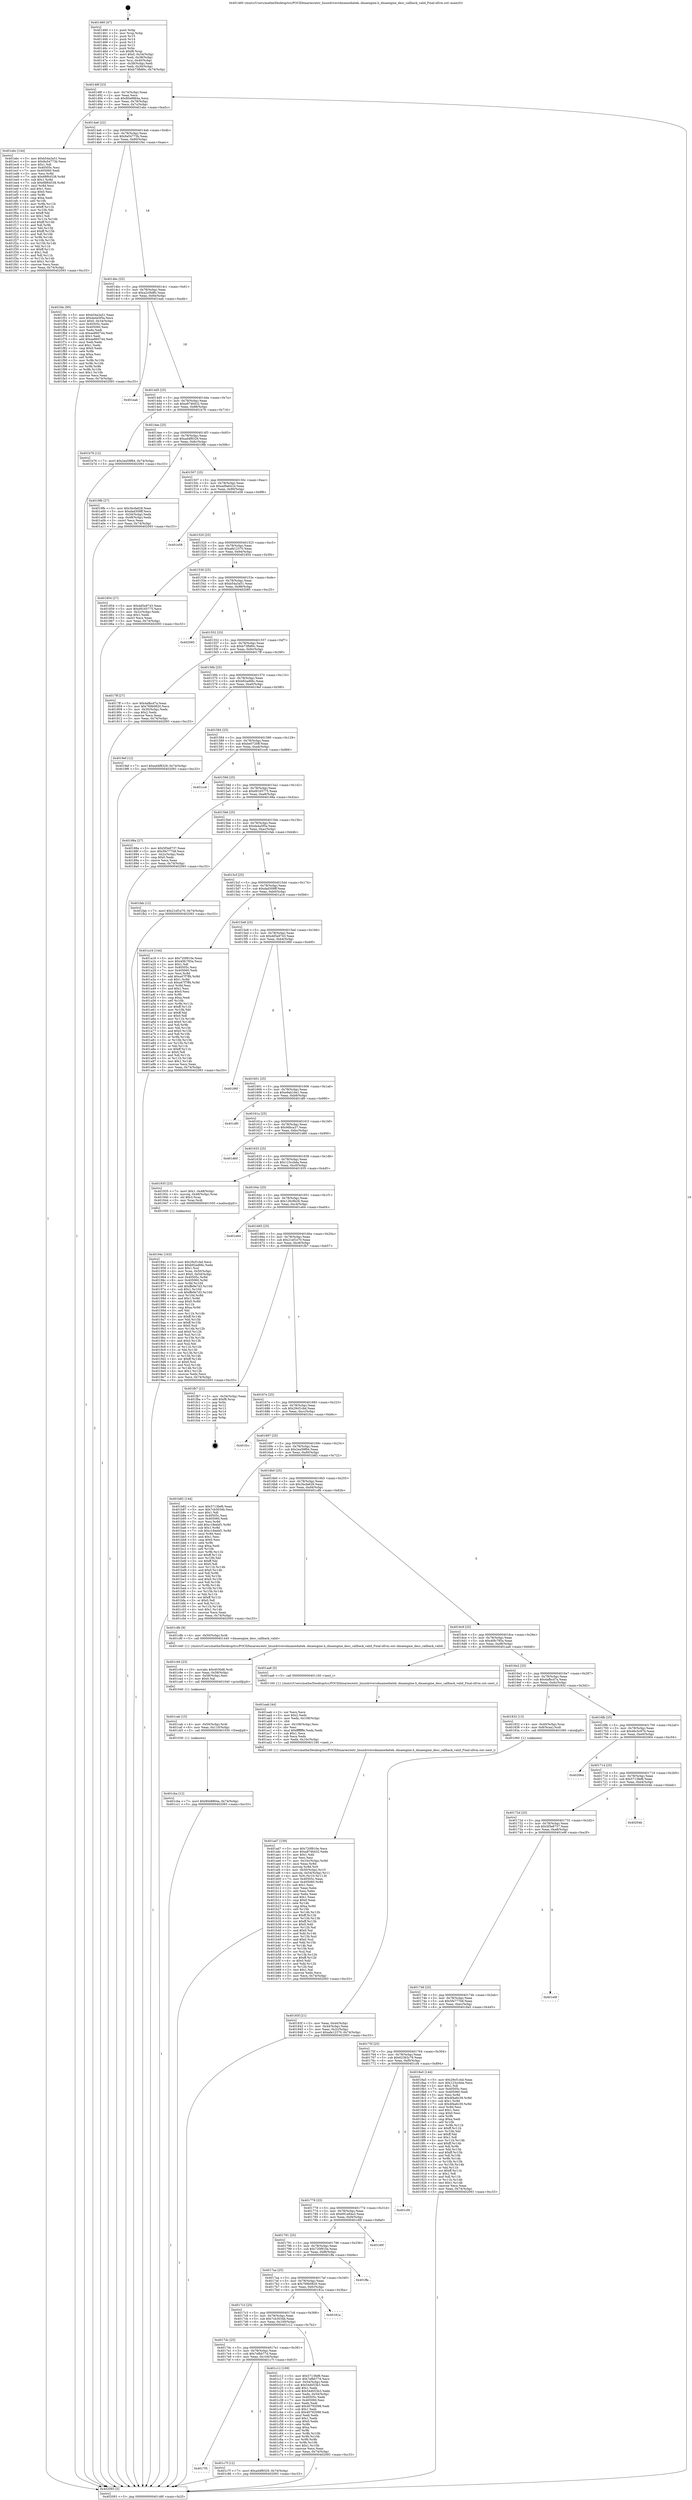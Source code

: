 digraph "0x401460" {
  label = "0x401460 (/mnt/c/Users/mathe/Desktop/tcc/POCII/binaries/extr_linuxdriversdmamediatek..dmaengine.h_dmaengine_desc_callback_valid_Final-ollvm.out::main(0))"
  labelloc = "t"
  node[shape=record]

  Entry [label="",width=0.3,height=0.3,shape=circle,fillcolor=black,style=filled]
  "0x40148f" [label="{
     0x40148f [23]\l
     | [instrs]\l
     &nbsp;&nbsp;0x40148f \<+3\>: mov -0x74(%rbp),%eax\l
     &nbsp;&nbsp;0x401492 \<+2\>: mov %eax,%ecx\l
     &nbsp;&nbsp;0x401494 \<+6\>: sub $0x80e8864a,%ecx\l
     &nbsp;&nbsp;0x40149a \<+3\>: mov %eax,-0x78(%rbp)\l
     &nbsp;&nbsp;0x40149d \<+3\>: mov %ecx,-0x7c(%rbp)\l
     &nbsp;&nbsp;0x4014a0 \<+6\>: je 0000000000401ebc \<main+0xa5c\>\l
  }"]
  "0x401ebc" [label="{
     0x401ebc [144]\l
     | [instrs]\l
     &nbsp;&nbsp;0x401ebc \<+5\>: mov $0xb54a3a51,%eax\l
     &nbsp;&nbsp;0x401ec1 \<+5\>: mov $0x9a54773b,%ecx\l
     &nbsp;&nbsp;0x401ec6 \<+2\>: mov $0x1,%dl\l
     &nbsp;&nbsp;0x401ec8 \<+7\>: mov 0x40505c,%esi\l
     &nbsp;&nbsp;0x401ecf \<+7\>: mov 0x405060,%edi\l
     &nbsp;&nbsp;0x401ed6 \<+3\>: mov %esi,%r8d\l
     &nbsp;&nbsp;0x401ed9 \<+7\>: add $0x68f64538,%r8d\l
     &nbsp;&nbsp;0x401ee0 \<+4\>: sub $0x1,%r8d\l
     &nbsp;&nbsp;0x401ee4 \<+7\>: sub $0x68f64538,%r8d\l
     &nbsp;&nbsp;0x401eeb \<+4\>: imul %r8d,%esi\l
     &nbsp;&nbsp;0x401eef \<+3\>: and $0x1,%esi\l
     &nbsp;&nbsp;0x401ef2 \<+3\>: cmp $0x0,%esi\l
     &nbsp;&nbsp;0x401ef5 \<+4\>: sete %r9b\l
     &nbsp;&nbsp;0x401ef9 \<+3\>: cmp $0xa,%edi\l
     &nbsp;&nbsp;0x401efc \<+4\>: setl %r10b\l
     &nbsp;&nbsp;0x401f00 \<+3\>: mov %r9b,%r11b\l
     &nbsp;&nbsp;0x401f03 \<+4\>: xor $0xff,%r11b\l
     &nbsp;&nbsp;0x401f07 \<+3\>: mov %r10b,%bl\l
     &nbsp;&nbsp;0x401f0a \<+3\>: xor $0xff,%bl\l
     &nbsp;&nbsp;0x401f0d \<+3\>: xor $0x1,%dl\l
     &nbsp;&nbsp;0x401f10 \<+3\>: mov %r11b,%r14b\l
     &nbsp;&nbsp;0x401f13 \<+4\>: and $0xff,%r14b\l
     &nbsp;&nbsp;0x401f17 \<+3\>: and %dl,%r9b\l
     &nbsp;&nbsp;0x401f1a \<+3\>: mov %bl,%r15b\l
     &nbsp;&nbsp;0x401f1d \<+4\>: and $0xff,%r15b\l
     &nbsp;&nbsp;0x401f21 \<+3\>: and %dl,%r10b\l
     &nbsp;&nbsp;0x401f24 \<+3\>: or %r9b,%r14b\l
     &nbsp;&nbsp;0x401f27 \<+3\>: or %r10b,%r15b\l
     &nbsp;&nbsp;0x401f2a \<+3\>: xor %r15b,%r14b\l
     &nbsp;&nbsp;0x401f2d \<+3\>: or %bl,%r11b\l
     &nbsp;&nbsp;0x401f30 \<+4\>: xor $0xff,%r11b\l
     &nbsp;&nbsp;0x401f34 \<+3\>: or $0x1,%dl\l
     &nbsp;&nbsp;0x401f37 \<+3\>: and %dl,%r11b\l
     &nbsp;&nbsp;0x401f3a \<+3\>: or %r11b,%r14b\l
     &nbsp;&nbsp;0x401f3d \<+4\>: test $0x1,%r14b\l
     &nbsp;&nbsp;0x401f41 \<+3\>: cmovne %ecx,%eax\l
     &nbsp;&nbsp;0x401f44 \<+3\>: mov %eax,-0x74(%rbp)\l
     &nbsp;&nbsp;0x401f47 \<+5\>: jmp 0000000000402093 \<main+0xc33\>\l
  }"]
  "0x4014a6" [label="{
     0x4014a6 [22]\l
     | [instrs]\l
     &nbsp;&nbsp;0x4014a6 \<+5\>: jmp 00000000004014ab \<main+0x4b\>\l
     &nbsp;&nbsp;0x4014ab \<+3\>: mov -0x78(%rbp),%eax\l
     &nbsp;&nbsp;0x4014ae \<+5\>: sub $0x9a54773b,%eax\l
     &nbsp;&nbsp;0x4014b3 \<+3\>: mov %eax,-0x80(%rbp)\l
     &nbsp;&nbsp;0x4014b6 \<+6\>: je 0000000000401f4c \<main+0xaec\>\l
  }"]
  Exit [label="",width=0.3,height=0.3,shape=circle,fillcolor=black,style=filled,peripheries=2]
  "0x401f4c" [label="{
     0x401f4c [95]\l
     | [instrs]\l
     &nbsp;&nbsp;0x401f4c \<+5\>: mov $0xb54a3a51,%eax\l
     &nbsp;&nbsp;0x401f51 \<+5\>: mov $0xda4a5f5a,%ecx\l
     &nbsp;&nbsp;0x401f56 \<+7\>: movl $0x0,-0x34(%rbp)\l
     &nbsp;&nbsp;0x401f5d \<+7\>: mov 0x40505c,%edx\l
     &nbsp;&nbsp;0x401f64 \<+7\>: mov 0x405060,%esi\l
     &nbsp;&nbsp;0x401f6b \<+2\>: mov %edx,%edi\l
     &nbsp;&nbsp;0x401f6d \<+6\>: sub $0xae860744,%edi\l
     &nbsp;&nbsp;0x401f73 \<+3\>: sub $0x1,%edi\l
     &nbsp;&nbsp;0x401f76 \<+6\>: add $0xae860744,%edi\l
     &nbsp;&nbsp;0x401f7c \<+3\>: imul %edi,%edx\l
     &nbsp;&nbsp;0x401f7f \<+3\>: and $0x1,%edx\l
     &nbsp;&nbsp;0x401f82 \<+3\>: cmp $0x0,%edx\l
     &nbsp;&nbsp;0x401f85 \<+4\>: sete %r8b\l
     &nbsp;&nbsp;0x401f89 \<+3\>: cmp $0xa,%esi\l
     &nbsp;&nbsp;0x401f8c \<+4\>: setl %r9b\l
     &nbsp;&nbsp;0x401f90 \<+3\>: mov %r8b,%r10b\l
     &nbsp;&nbsp;0x401f93 \<+3\>: and %r9b,%r10b\l
     &nbsp;&nbsp;0x401f96 \<+3\>: xor %r9b,%r8b\l
     &nbsp;&nbsp;0x401f99 \<+3\>: or %r8b,%r10b\l
     &nbsp;&nbsp;0x401f9c \<+4\>: test $0x1,%r10b\l
     &nbsp;&nbsp;0x401fa0 \<+3\>: cmovne %ecx,%eax\l
     &nbsp;&nbsp;0x401fa3 \<+3\>: mov %eax,-0x74(%rbp)\l
     &nbsp;&nbsp;0x401fa6 \<+5\>: jmp 0000000000402093 \<main+0xc33\>\l
  }"]
  "0x4014bc" [label="{
     0x4014bc [25]\l
     | [instrs]\l
     &nbsp;&nbsp;0x4014bc \<+5\>: jmp 00000000004014c1 \<main+0x61\>\l
     &nbsp;&nbsp;0x4014c1 \<+3\>: mov -0x78(%rbp),%eax\l
     &nbsp;&nbsp;0x4014c4 \<+5\>: sub $0xa2c0b8fc,%eax\l
     &nbsp;&nbsp;0x4014c9 \<+6\>: mov %eax,-0x84(%rbp)\l
     &nbsp;&nbsp;0x4014cf \<+6\>: je 0000000000401eab \<main+0xa4b\>\l
  }"]
  "0x401cba" [label="{
     0x401cba [12]\l
     | [instrs]\l
     &nbsp;&nbsp;0x401cba \<+7\>: movl $0x80e8864a,-0x74(%rbp)\l
     &nbsp;&nbsp;0x401cc1 \<+5\>: jmp 0000000000402093 \<main+0xc33\>\l
  }"]
  "0x401eab" [label="{
     0x401eab\l
  }", style=dashed]
  "0x4014d5" [label="{
     0x4014d5 [25]\l
     | [instrs]\l
     &nbsp;&nbsp;0x4014d5 \<+5\>: jmp 00000000004014da \<main+0x7a\>\l
     &nbsp;&nbsp;0x4014da \<+3\>: mov -0x78(%rbp),%eax\l
     &nbsp;&nbsp;0x4014dd \<+5\>: sub $0xa9746432,%eax\l
     &nbsp;&nbsp;0x4014e2 \<+6\>: mov %eax,-0x88(%rbp)\l
     &nbsp;&nbsp;0x4014e8 \<+6\>: je 0000000000401b76 \<main+0x716\>\l
  }"]
  "0x401cab" [label="{
     0x401cab [15]\l
     | [instrs]\l
     &nbsp;&nbsp;0x401cab \<+4\>: mov -0x50(%rbp),%rdi\l
     &nbsp;&nbsp;0x401caf \<+6\>: mov %eax,-0x110(%rbp)\l
     &nbsp;&nbsp;0x401cb5 \<+5\>: call 0000000000401030 \<free@plt\>\l
     | [calls]\l
     &nbsp;&nbsp;0x401030 \{1\} (unknown)\l
  }"]
  "0x401b76" [label="{
     0x401b76 [12]\l
     | [instrs]\l
     &nbsp;&nbsp;0x401b76 \<+7\>: movl $0x2ea59f64,-0x74(%rbp)\l
     &nbsp;&nbsp;0x401b7d \<+5\>: jmp 0000000000402093 \<main+0xc33\>\l
  }"]
  "0x4014ee" [label="{
     0x4014ee [25]\l
     | [instrs]\l
     &nbsp;&nbsp;0x4014ee \<+5\>: jmp 00000000004014f3 \<main+0x93\>\l
     &nbsp;&nbsp;0x4014f3 \<+3\>: mov -0x78(%rbp),%eax\l
     &nbsp;&nbsp;0x4014f6 \<+5\>: sub $0xad4f8329,%eax\l
     &nbsp;&nbsp;0x4014fb \<+6\>: mov %eax,-0x8c(%rbp)\l
     &nbsp;&nbsp;0x401501 \<+6\>: je 00000000004019fb \<main+0x59b\>\l
  }"]
  "0x401c94" [label="{
     0x401c94 [23]\l
     | [instrs]\l
     &nbsp;&nbsp;0x401c94 \<+10\>: movabs $0x4030d6,%rdi\l
     &nbsp;&nbsp;0x401c9e \<+3\>: mov %eax,-0x58(%rbp)\l
     &nbsp;&nbsp;0x401ca1 \<+3\>: mov -0x58(%rbp),%esi\l
     &nbsp;&nbsp;0x401ca4 \<+2\>: mov $0x0,%al\l
     &nbsp;&nbsp;0x401ca6 \<+5\>: call 0000000000401040 \<printf@plt\>\l
     | [calls]\l
     &nbsp;&nbsp;0x401040 \{1\} (unknown)\l
  }"]
  "0x4019fb" [label="{
     0x4019fb [27]\l
     | [instrs]\l
     &nbsp;&nbsp;0x4019fb \<+5\>: mov $0x3bcfa628,%eax\l
     &nbsp;&nbsp;0x401a00 \<+5\>: mov $0xdad309ff,%ecx\l
     &nbsp;&nbsp;0x401a05 \<+3\>: mov -0x54(%rbp),%edx\l
     &nbsp;&nbsp;0x401a08 \<+3\>: cmp -0x48(%rbp),%edx\l
     &nbsp;&nbsp;0x401a0b \<+3\>: cmovl %ecx,%eax\l
     &nbsp;&nbsp;0x401a0e \<+3\>: mov %eax,-0x74(%rbp)\l
     &nbsp;&nbsp;0x401a11 \<+5\>: jmp 0000000000402093 \<main+0xc33\>\l
  }"]
  "0x401507" [label="{
     0x401507 [25]\l
     | [instrs]\l
     &nbsp;&nbsp;0x401507 \<+5\>: jmp 000000000040150c \<main+0xac\>\l
     &nbsp;&nbsp;0x40150c \<+3\>: mov -0x78(%rbp),%eax\l
     &nbsp;&nbsp;0x40150f \<+5\>: sub $0xad9a641b,%eax\l
     &nbsp;&nbsp;0x401514 \<+6\>: mov %eax,-0x90(%rbp)\l
     &nbsp;&nbsp;0x40151a \<+6\>: je 0000000000401e58 \<main+0x9f8\>\l
  }"]
  "0x4017f5" [label="{
     0x4017f5\l
  }", style=dashed]
  "0x401e58" [label="{
     0x401e58\l
  }", style=dashed]
  "0x401520" [label="{
     0x401520 [25]\l
     | [instrs]\l
     &nbsp;&nbsp;0x401520 \<+5\>: jmp 0000000000401525 \<main+0xc5\>\l
     &nbsp;&nbsp;0x401525 \<+3\>: mov -0x78(%rbp),%eax\l
     &nbsp;&nbsp;0x401528 \<+5\>: sub $0xafe12370,%eax\l
     &nbsp;&nbsp;0x40152d \<+6\>: mov %eax,-0x94(%rbp)\l
     &nbsp;&nbsp;0x401533 \<+6\>: je 0000000000401854 \<main+0x3f4\>\l
  }"]
  "0x401c7f" [label="{
     0x401c7f [12]\l
     | [instrs]\l
     &nbsp;&nbsp;0x401c7f \<+7\>: movl $0xad4f8329,-0x74(%rbp)\l
     &nbsp;&nbsp;0x401c86 \<+5\>: jmp 0000000000402093 \<main+0xc33\>\l
  }"]
  "0x401854" [label="{
     0x401854 [27]\l
     | [instrs]\l
     &nbsp;&nbsp;0x401854 \<+5\>: mov $0xdd5a9743,%eax\l
     &nbsp;&nbsp;0x401859 \<+5\>: mov $0xd9165775,%ecx\l
     &nbsp;&nbsp;0x40185e \<+3\>: mov -0x2c(%rbp),%edx\l
     &nbsp;&nbsp;0x401861 \<+3\>: cmp $0x1,%edx\l
     &nbsp;&nbsp;0x401864 \<+3\>: cmovl %ecx,%eax\l
     &nbsp;&nbsp;0x401867 \<+3\>: mov %eax,-0x74(%rbp)\l
     &nbsp;&nbsp;0x40186a \<+5\>: jmp 0000000000402093 \<main+0xc33\>\l
  }"]
  "0x401539" [label="{
     0x401539 [25]\l
     | [instrs]\l
     &nbsp;&nbsp;0x401539 \<+5\>: jmp 000000000040153e \<main+0xde\>\l
     &nbsp;&nbsp;0x40153e \<+3\>: mov -0x78(%rbp),%eax\l
     &nbsp;&nbsp;0x401541 \<+5\>: sub $0xb54a3a51,%eax\l
     &nbsp;&nbsp;0x401546 \<+6\>: mov %eax,-0x98(%rbp)\l
     &nbsp;&nbsp;0x40154c \<+6\>: je 0000000000402085 \<main+0xc25\>\l
  }"]
  "0x4017dc" [label="{
     0x4017dc [25]\l
     | [instrs]\l
     &nbsp;&nbsp;0x4017dc \<+5\>: jmp 00000000004017e1 \<main+0x381\>\l
     &nbsp;&nbsp;0x4017e1 \<+3\>: mov -0x78(%rbp),%eax\l
     &nbsp;&nbsp;0x4017e4 \<+5\>: sub $0x7efbb77d,%eax\l
     &nbsp;&nbsp;0x4017e9 \<+6\>: mov %eax,-0x104(%rbp)\l
     &nbsp;&nbsp;0x4017ef \<+6\>: je 0000000000401c7f \<main+0x81f\>\l
  }"]
  "0x402085" [label="{
     0x402085\l
  }", style=dashed]
  "0x401552" [label="{
     0x401552 [25]\l
     | [instrs]\l
     &nbsp;&nbsp;0x401552 \<+5\>: jmp 0000000000401557 \<main+0xf7\>\l
     &nbsp;&nbsp;0x401557 \<+3\>: mov -0x78(%rbp),%eax\l
     &nbsp;&nbsp;0x40155a \<+5\>: sub $0xb73fb80c,%eax\l
     &nbsp;&nbsp;0x40155f \<+6\>: mov %eax,-0x9c(%rbp)\l
     &nbsp;&nbsp;0x401565 \<+6\>: je 00000000004017ff \<main+0x39f\>\l
  }"]
  "0x401c12" [label="{
     0x401c12 [109]\l
     | [instrs]\l
     &nbsp;&nbsp;0x401c12 \<+5\>: mov $0x5713fef6,%eax\l
     &nbsp;&nbsp;0x401c17 \<+5\>: mov $0x7efbb77d,%ecx\l
     &nbsp;&nbsp;0x401c1c \<+3\>: mov -0x54(%rbp),%edx\l
     &nbsp;&nbsp;0x401c1f \<+6\>: sub $0x54d053b3,%edx\l
     &nbsp;&nbsp;0x401c25 \<+3\>: add $0x1,%edx\l
     &nbsp;&nbsp;0x401c28 \<+6\>: add $0x54d053b3,%edx\l
     &nbsp;&nbsp;0x401c2e \<+3\>: mov %edx,-0x54(%rbp)\l
     &nbsp;&nbsp;0x401c31 \<+7\>: mov 0x40505c,%edx\l
     &nbsp;&nbsp;0x401c38 \<+7\>: mov 0x405060,%esi\l
     &nbsp;&nbsp;0x401c3f \<+2\>: mov %edx,%edi\l
     &nbsp;&nbsp;0x401c41 \<+6\>: add $0x40792098,%edi\l
     &nbsp;&nbsp;0x401c47 \<+3\>: sub $0x1,%edi\l
     &nbsp;&nbsp;0x401c4a \<+6\>: sub $0x40792098,%edi\l
     &nbsp;&nbsp;0x401c50 \<+3\>: imul %edi,%edx\l
     &nbsp;&nbsp;0x401c53 \<+3\>: and $0x1,%edx\l
     &nbsp;&nbsp;0x401c56 \<+3\>: cmp $0x0,%edx\l
     &nbsp;&nbsp;0x401c59 \<+4\>: sete %r8b\l
     &nbsp;&nbsp;0x401c5d \<+3\>: cmp $0xa,%esi\l
     &nbsp;&nbsp;0x401c60 \<+4\>: setl %r9b\l
     &nbsp;&nbsp;0x401c64 \<+3\>: mov %r8b,%r10b\l
     &nbsp;&nbsp;0x401c67 \<+3\>: and %r9b,%r10b\l
     &nbsp;&nbsp;0x401c6a \<+3\>: xor %r9b,%r8b\l
     &nbsp;&nbsp;0x401c6d \<+3\>: or %r8b,%r10b\l
     &nbsp;&nbsp;0x401c70 \<+4\>: test $0x1,%r10b\l
     &nbsp;&nbsp;0x401c74 \<+3\>: cmovne %ecx,%eax\l
     &nbsp;&nbsp;0x401c77 \<+3\>: mov %eax,-0x74(%rbp)\l
     &nbsp;&nbsp;0x401c7a \<+5\>: jmp 0000000000402093 \<main+0xc33\>\l
  }"]
  "0x4017ff" [label="{
     0x4017ff [27]\l
     | [instrs]\l
     &nbsp;&nbsp;0x4017ff \<+5\>: mov $0x4afbcd7a,%eax\l
     &nbsp;&nbsp;0x401804 \<+5\>: mov $0x769b0820,%ecx\l
     &nbsp;&nbsp;0x401809 \<+3\>: mov -0x30(%rbp),%edx\l
     &nbsp;&nbsp;0x40180c \<+3\>: cmp $0x2,%edx\l
     &nbsp;&nbsp;0x40180f \<+3\>: cmovne %ecx,%eax\l
     &nbsp;&nbsp;0x401812 \<+3\>: mov %eax,-0x74(%rbp)\l
     &nbsp;&nbsp;0x401815 \<+5\>: jmp 0000000000402093 \<main+0xc33\>\l
  }"]
  "0x40156b" [label="{
     0x40156b [25]\l
     | [instrs]\l
     &nbsp;&nbsp;0x40156b \<+5\>: jmp 0000000000401570 \<main+0x110\>\l
     &nbsp;&nbsp;0x401570 \<+3\>: mov -0x78(%rbp),%eax\l
     &nbsp;&nbsp;0x401573 \<+5\>: sub $0xb92ad66c,%eax\l
     &nbsp;&nbsp;0x401578 \<+6\>: mov %eax,-0xa0(%rbp)\l
     &nbsp;&nbsp;0x40157e \<+6\>: je 00000000004019ef \<main+0x58f\>\l
  }"]
  "0x402093" [label="{
     0x402093 [5]\l
     | [instrs]\l
     &nbsp;&nbsp;0x402093 \<+5\>: jmp 000000000040148f \<main+0x2f\>\l
  }"]
  "0x401460" [label="{
     0x401460 [47]\l
     | [instrs]\l
     &nbsp;&nbsp;0x401460 \<+1\>: push %rbp\l
     &nbsp;&nbsp;0x401461 \<+3\>: mov %rsp,%rbp\l
     &nbsp;&nbsp;0x401464 \<+2\>: push %r15\l
     &nbsp;&nbsp;0x401466 \<+2\>: push %r14\l
     &nbsp;&nbsp;0x401468 \<+2\>: push %r13\l
     &nbsp;&nbsp;0x40146a \<+2\>: push %r12\l
     &nbsp;&nbsp;0x40146c \<+1\>: push %rbx\l
     &nbsp;&nbsp;0x40146d \<+7\>: sub $0xf8,%rsp\l
     &nbsp;&nbsp;0x401474 \<+7\>: movl $0x0,-0x34(%rbp)\l
     &nbsp;&nbsp;0x40147b \<+3\>: mov %edi,-0x38(%rbp)\l
     &nbsp;&nbsp;0x40147e \<+4\>: mov %rsi,-0x40(%rbp)\l
     &nbsp;&nbsp;0x401482 \<+3\>: mov -0x38(%rbp),%edi\l
     &nbsp;&nbsp;0x401485 \<+3\>: mov %edi,-0x30(%rbp)\l
     &nbsp;&nbsp;0x401488 \<+7\>: movl $0xb73fb80c,-0x74(%rbp)\l
  }"]
  "0x4017c3" [label="{
     0x4017c3 [25]\l
     | [instrs]\l
     &nbsp;&nbsp;0x4017c3 \<+5\>: jmp 00000000004017c8 \<main+0x368\>\l
     &nbsp;&nbsp;0x4017c8 \<+3\>: mov -0x78(%rbp),%eax\l
     &nbsp;&nbsp;0x4017cb \<+5\>: sub $0x7cb3034b,%eax\l
     &nbsp;&nbsp;0x4017d0 \<+6\>: mov %eax,-0x100(%rbp)\l
     &nbsp;&nbsp;0x4017d6 \<+6\>: je 0000000000401c12 \<main+0x7b2\>\l
  }"]
  "0x4019ef" [label="{
     0x4019ef [12]\l
     | [instrs]\l
     &nbsp;&nbsp;0x4019ef \<+7\>: movl $0xad4f8329,-0x74(%rbp)\l
     &nbsp;&nbsp;0x4019f6 \<+5\>: jmp 0000000000402093 \<main+0xc33\>\l
  }"]
  "0x401584" [label="{
     0x401584 [25]\l
     | [instrs]\l
     &nbsp;&nbsp;0x401584 \<+5\>: jmp 0000000000401589 \<main+0x129\>\l
     &nbsp;&nbsp;0x401589 \<+3\>: mov -0x78(%rbp),%eax\l
     &nbsp;&nbsp;0x40158c \<+5\>: sub $0xbe0720ff,%eax\l
     &nbsp;&nbsp;0x401591 \<+6\>: mov %eax,-0xa4(%rbp)\l
     &nbsp;&nbsp;0x401597 \<+6\>: je 0000000000401cc6 \<main+0x866\>\l
  }"]
  "0x40181a" [label="{
     0x40181a\l
  }", style=dashed]
  "0x401cc6" [label="{
     0x401cc6\l
  }", style=dashed]
  "0x40159d" [label="{
     0x40159d [25]\l
     | [instrs]\l
     &nbsp;&nbsp;0x40159d \<+5\>: jmp 00000000004015a2 \<main+0x142\>\l
     &nbsp;&nbsp;0x4015a2 \<+3\>: mov -0x78(%rbp),%eax\l
     &nbsp;&nbsp;0x4015a5 \<+5\>: sub $0xd9165775,%eax\l
     &nbsp;&nbsp;0x4015aa \<+6\>: mov %eax,-0xa8(%rbp)\l
     &nbsp;&nbsp;0x4015b0 \<+6\>: je 000000000040188a \<main+0x42a\>\l
  }"]
  "0x4017aa" [label="{
     0x4017aa [25]\l
     | [instrs]\l
     &nbsp;&nbsp;0x4017aa \<+5\>: jmp 00000000004017af \<main+0x34f\>\l
     &nbsp;&nbsp;0x4017af \<+3\>: mov -0x78(%rbp),%eax\l
     &nbsp;&nbsp;0x4017b2 \<+5\>: sub $0x769b0820,%eax\l
     &nbsp;&nbsp;0x4017b7 \<+6\>: mov %eax,-0xfc(%rbp)\l
     &nbsp;&nbsp;0x4017bd \<+6\>: je 000000000040181a \<main+0x3ba\>\l
  }"]
  "0x40188a" [label="{
     0x40188a [27]\l
     | [instrs]\l
     &nbsp;&nbsp;0x40188a \<+5\>: mov $0x5f3e8737,%eax\l
     &nbsp;&nbsp;0x40188f \<+5\>: mov $0x5fe777b8,%ecx\l
     &nbsp;&nbsp;0x401894 \<+3\>: mov -0x2c(%rbp),%edx\l
     &nbsp;&nbsp;0x401897 \<+3\>: cmp $0x0,%edx\l
     &nbsp;&nbsp;0x40189a \<+3\>: cmove %ecx,%eax\l
     &nbsp;&nbsp;0x40189d \<+3\>: mov %eax,-0x74(%rbp)\l
     &nbsp;&nbsp;0x4018a0 \<+5\>: jmp 0000000000402093 \<main+0xc33\>\l
  }"]
  "0x4015b6" [label="{
     0x4015b6 [25]\l
     | [instrs]\l
     &nbsp;&nbsp;0x4015b6 \<+5\>: jmp 00000000004015bb \<main+0x15b\>\l
     &nbsp;&nbsp;0x4015bb \<+3\>: mov -0x78(%rbp),%eax\l
     &nbsp;&nbsp;0x4015be \<+5\>: sub $0xda4a5f5a,%eax\l
     &nbsp;&nbsp;0x4015c3 \<+6\>: mov %eax,-0xac(%rbp)\l
     &nbsp;&nbsp;0x4015c9 \<+6\>: je 0000000000401fab \<main+0xb4b\>\l
  }"]
  "0x401ffa" [label="{
     0x401ffa\l
  }", style=dashed]
  "0x401fab" [label="{
     0x401fab [12]\l
     | [instrs]\l
     &nbsp;&nbsp;0x401fab \<+7\>: movl $0x21ef1e70,-0x74(%rbp)\l
     &nbsp;&nbsp;0x401fb2 \<+5\>: jmp 0000000000402093 \<main+0xc33\>\l
  }"]
  "0x4015cf" [label="{
     0x4015cf [25]\l
     | [instrs]\l
     &nbsp;&nbsp;0x4015cf \<+5\>: jmp 00000000004015d4 \<main+0x174\>\l
     &nbsp;&nbsp;0x4015d4 \<+3\>: mov -0x78(%rbp),%eax\l
     &nbsp;&nbsp;0x4015d7 \<+5\>: sub $0xdad309ff,%eax\l
     &nbsp;&nbsp;0x4015dc \<+6\>: mov %eax,-0xb0(%rbp)\l
     &nbsp;&nbsp;0x4015e2 \<+6\>: je 0000000000401a16 \<main+0x5b6\>\l
  }"]
  "0x401791" [label="{
     0x401791 [25]\l
     | [instrs]\l
     &nbsp;&nbsp;0x401791 \<+5\>: jmp 0000000000401796 \<main+0x336\>\l
     &nbsp;&nbsp;0x401796 \<+3\>: mov -0x78(%rbp),%eax\l
     &nbsp;&nbsp;0x401799 \<+5\>: sub $0x720f910e,%eax\l
     &nbsp;&nbsp;0x40179e \<+6\>: mov %eax,-0xf8(%rbp)\l
     &nbsp;&nbsp;0x4017a4 \<+6\>: je 0000000000401ffa \<main+0xb9a\>\l
  }"]
  "0x401a16" [label="{
     0x401a16 [144]\l
     | [instrs]\l
     &nbsp;&nbsp;0x401a16 \<+5\>: mov $0x720f910e,%eax\l
     &nbsp;&nbsp;0x401a1b \<+5\>: mov $0x40fc785a,%ecx\l
     &nbsp;&nbsp;0x401a20 \<+2\>: mov $0x1,%dl\l
     &nbsp;&nbsp;0x401a22 \<+7\>: mov 0x40505c,%esi\l
     &nbsp;&nbsp;0x401a29 \<+7\>: mov 0x405060,%edi\l
     &nbsp;&nbsp;0x401a30 \<+3\>: mov %esi,%r8d\l
     &nbsp;&nbsp;0x401a33 \<+7\>: add $0xa47f7ff4,%r8d\l
     &nbsp;&nbsp;0x401a3a \<+4\>: sub $0x1,%r8d\l
     &nbsp;&nbsp;0x401a3e \<+7\>: sub $0xa47f7ff4,%r8d\l
     &nbsp;&nbsp;0x401a45 \<+4\>: imul %r8d,%esi\l
     &nbsp;&nbsp;0x401a49 \<+3\>: and $0x1,%esi\l
     &nbsp;&nbsp;0x401a4c \<+3\>: cmp $0x0,%esi\l
     &nbsp;&nbsp;0x401a4f \<+4\>: sete %r9b\l
     &nbsp;&nbsp;0x401a53 \<+3\>: cmp $0xa,%edi\l
     &nbsp;&nbsp;0x401a56 \<+4\>: setl %r10b\l
     &nbsp;&nbsp;0x401a5a \<+3\>: mov %r9b,%r11b\l
     &nbsp;&nbsp;0x401a5d \<+4\>: xor $0xff,%r11b\l
     &nbsp;&nbsp;0x401a61 \<+3\>: mov %r10b,%bl\l
     &nbsp;&nbsp;0x401a64 \<+3\>: xor $0xff,%bl\l
     &nbsp;&nbsp;0x401a67 \<+3\>: xor $0x0,%dl\l
     &nbsp;&nbsp;0x401a6a \<+3\>: mov %r11b,%r14b\l
     &nbsp;&nbsp;0x401a6d \<+4\>: and $0x0,%r14b\l
     &nbsp;&nbsp;0x401a71 \<+3\>: and %dl,%r9b\l
     &nbsp;&nbsp;0x401a74 \<+3\>: mov %bl,%r15b\l
     &nbsp;&nbsp;0x401a77 \<+4\>: and $0x0,%r15b\l
     &nbsp;&nbsp;0x401a7b \<+3\>: and %dl,%r10b\l
     &nbsp;&nbsp;0x401a7e \<+3\>: or %r9b,%r14b\l
     &nbsp;&nbsp;0x401a81 \<+3\>: or %r10b,%r15b\l
     &nbsp;&nbsp;0x401a84 \<+3\>: xor %r15b,%r14b\l
     &nbsp;&nbsp;0x401a87 \<+3\>: or %bl,%r11b\l
     &nbsp;&nbsp;0x401a8a \<+4\>: xor $0xff,%r11b\l
     &nbsp;&nbsp;0x401a8e \<+3\>: or $0x0,%dl\l
     &nbsp;&nbsp;0x401a91 \<+3\>: and %dl,%r11b\l
     &nbsp;&nbsp;0x401a94 \<+3\>: or %r11b,%r14b\l
     &nbsp;&nbsp;0x401a97 \<+4\>: test $0x1,%r14b\l
     &nbsp;&nbsp;0x401a9b \<+3\>: cmovne %ecx,%eax\l
     &nbsp;&nbsp;0x401a9e \<+3\>: mov %eax,-0x74(%rbp)\l
     &nbsp;&nbsp;0x401aa1 \<+5\>: jmp 0000000000402093 \<main+0xc33\>\l
  }"]
  "0x4015e8" [label="{
     0x4015e8 [25]\l
     | [instrs]\l
     &nbsp;&nbsp;0x4015e8 \<+5\>: jmp 00000000004015ed \<main+0x18d\>\l
     &nbsp;&nbsp;0x4015ed \<+3\>: mov -0x78(%rbp),%eax\l
     &nbsp;&nbsp;0x4015f0 \<+5\>: sub $0xdd5a9743,%eax\l
     &nbsp;&nbsp;0x4015f5 \<+6\>: mov %eax,-0xb4(%rbp)\l
     &nbsp;&nbsp;0x4015fb \<+6\>: je 000000000040186f \<main+0x40f\>\l
  }"]
  "0x401d0f" [label="{
     0x401d0f\l
  }", style=dashed]
  "0x40186f" [label="{
     0x40186f\l
  }", style=dashed]
  "0x401601" [label="{
     0x401601 [25]\l
     | [instrs]\l
     &nbsp;&nbsp;0x401601 \<+5\>: jmp 0000000000401606 \<main+0x1a6\>\l
     &nbsp;&nbsp;0x401606 \<+3\>: mov -0x78(%rbp),%eax\l
     &nbsp;&nbsp;0x401609 \<+5\>: sub $0xe9ab16e1,%eax\l
     &nbsp;&nbsp;0x40160e \<+6\>: mov %eax,-0xb8(%rbp)\l
     &nbsp;&nbsp;0x401614 \<+6\>: je 0000000000401df0 \<main+0x990\>\l
  }"]
  "0x401778" [label="{
     0x401778 [25]\l
     | [instrs]\l
     &nbsp;&nbsp;0x401778 \<+5\>: jmp 000000000040177d \<main+0x31d\>\l
     &nbsp;&nbsp;0x40177d \<+3\>: mov -0x78(%rbp),%eax\l
     &nbsp;&nbsp;0x401780 \<+5\>: sub $0x691a84a3,%eax\l
     &nbsp;&nbsp;0x401785 \<+6\>: mov %eax,-0xf4(%rbp)\l
     &nbsp;&nbsp;0x40178b \<+6\>: je 0000000000401d0f \<main+0x8af\>\l
  }"]
  "0x401df0" [label="{
     0x401df0\l
  }", style=dashed]
  "0x40161a" [label="{
     0x40161a [25]\l
     | [instrs]\l
     &nbsp;&nbsp;0x40161a \<+5\>: jmp 000000000040161f \<main+0x1bf\>\l
     &nbsp;&nbsp;0x40161f \<+3\>: mov -0x78(%rbp),%eax\l
     &nbsp;&nbsp;0x401622 \<+5\>: sub $0x9dbca37,%eax\l
     &nbsp;&nbsp;0x401627 \<+6\>: mov %eax,-0xbc(%rbp)\l
     &nbsp;&nbsp;0x40162d \<+6\>: je 0000000000401d60 \<main+0x900\>\l
  }"]
  "0x401cf4" [label="{
     0x401cf4\l
  }", style=dashed]
  "0x401d60" [label="{
     0x401d60\l
  }", style=dashed]
  "0x401633" [label="{
     0x401633 [25]\l
     | [instrs]\l
     &nbsp;&nbsp;0x401633 \<+5\>: jmp 0000000000401638 \<main+0x1d8\>\l
     &nbsp;&nbsp;0x401638 \<+3\>: mov -0x78(%rbp),%eax\l
     &nbsp;&nbsp;0x40163b \<+5\>: sub $0x123ccbda,%eax\l
     &nbsp;&nbsp;0x401640 \<+6\>: mov %eax,-0xc0(%rbp)\l
     &nbsp;&nbsp;0x401646 \<+6\>: je 0000000000401935 \<main+0x4d5\>\l
  }"]
  "0x401ad7" [label="{
     0x401ad7 [159]\l
     | [instrs]\l
     &nbsp;&nbsp;0x401ad7 \<+5\>: mov $0x720f910e,%ecx\l
     &nbsp;&nbsp;0x401adc \<+5\>: mov $0xa9746432,%edx\l
     &nbsp;&nbsp;0x401ae1 \<+3\>: mov $0x1,%dil\l
     &nbsp;&nbsp;0x401ae4 \<+2\>: xor %esi,%esi\l
     &nbsp;&nbsp;0x401ae6 \<+7\>: mov -0x10c(%rbp),%r8d\l
     &nbsp;&nbsp;0x401aed \<+4\>: imul %eax,%r8d\l
     &nbsp;&nbsp;0x401af1 \<+3\>: movslq %r8d,%r9\l
     &nbsp;&nbsp;0x401af4 \<+4\>: mov -0x50(%rbp),%r10\l
     &nbsp;&nbsp;0x401af8 \<+4\>: movslq -0x54(%rbp),%r11\l
     &nbsp;&nbsp;0x401afc \<+4\>: mov %r9,(%r10,%r11,8)\l
     &nbsp;&nbsp;0x401b00 \<+7\>: mov 0x40505c,%eax\l
     &nbsp;&nbsp;0x401b07 \<+8\>: mov 0x405060,%r8d\l
     &nbsp;&nbsp;0x401b0f \<+3\>: sub $0x1,%esi\l
     &nbsp;&nbsp;0x401b12 \<+2\>: mov %eax,%ebx\l
     &nbsp;&nbsp;0x401b14 \<+2\>: add %esi,%ebx\l
     &nbsp;&nbsp;0x401b16 \<+3\>: imul %ebx,%eax\l
     &nbsp;&nbsp;0x401b19 \<+3\>: and $0x1,%eax\l
     &nbsp;&nbsp;0x401b1c \<+3\>: cmp $0x0,%eax\l
     &nbsp;&nbsp;0x401b1f \<+4\>: sete %r14b\l
     &nbsp;&nbsp;0x401b23 \<+4\>: cmp $0xa,%r8d\l
     &nbsp;&nbsp;0x401b27 \<+4\>: setl %r15b\l
     &nbsp;&nbsp;0x401b2b \<+3\>: mov %r14b,%r12b\l
     &nbsp;&nbsp;0x401b2e \<+4\>: xor $0xff,%r12b\l
     &nbsp;&nbsp;0x401b32 \<+3\>: mov %r15b,%r13b\l
     &nbsp;&nbsp;0x401b35 \<+4\>: xor $0xff,%r13b\l
     &nbsp;&nbsp;0x401b39 \<+4\>: xor $0x0,%dil\l
     &nbsp;&nbsp;0x401b3d \<+3\>: mov %r12b,%al\l
     &nbsp;&nbsp;0x401b40 \<+2\>: and $0x0,%al\l
     &nbsp;&nbsp;0x401b42 \<+3\>: and %dil,%r14b\l
     &nbsp;&nbsp;0x401b45 \<+3\>: mov %r13b,%sil\l
     &nbsp;&nbsp;0x401b48 \<+4\>: and $0x0,%sil\l
     &nbsp;&nbsp;0x401b4c \<+3\>: and %dil,%r15b\l
     &nbsp;&nbsp;0x401b4f \<+3\>: or %r14b,%al\l
     &nbsp;&nbsp;0x401b52 \<+3\>: or %r15b,%sil\l
     &nbsp;&nbsp;0x401b55 \<+3\>: xor %sil,%al\l
     &nbsp;&nbsp;0x401b58 \<+3\>: or %r13b,%r12b\l
     &nbsp;&nbsp;0x401b5b \<+4\>: xor $0xff,%r12b\l
     &nbsp;&nbsp;0x401b5f \<+4\>: or $0x0,%dil\l
     &nbsp;&nbsp;0x401b63 \<+3\>: and %dil,%r12b\l
     &nbsp;&nbsp;0x401b66 \<+3\>: or %r12b,%al\l
     &nbsp;&nbsp;0x401b69 \<+2\>: test $0x1,%al\l
     &nbsp;&nbsp;0x401b6b \<+3\>: cmovne %edx,%ecx\l
     &nbsp;&nbsp;0x401b6e \<+3\>: mov %ecx,-0x74(%rbp)\l
     &nbsp;&nbsp;0x401b71 \<+5\>: jmp 0000000000402093 \<main+0xc33\>\l
  }"]
  "0x401935" [label="{
     0x401935 [23]\l
     | [instrs]\l
     &nbsp;&nbsp;0x401935 \<+7\>: movl $0x1,-0x48(%rbp)\l
     &nbsp;&nbsp;0x40193c \<+4\>: movslq -0x48(%rbp),%rax\l
     &nbsp;&nbsp;0x401940 \<+4\>: shl $0x3,%rax\l
     &nbsp;&nbsp;0x401944 \<+3\>: mov %rax,%rdi\l
     &nbsp;&nbsp;0x401947 \<+5\>: call 0000000000401050 \<malloc@plt\>\l
     | [calls]\l
     &nbsp;&nbsp;0x401050 \{1\} (unknown)\l
  }"]
  "0x40164c" [label="{
     0x40164c [25]\l
     | [instrs]\l
     &nbsp;&nbsp;0x40164c \<+5\>: jmp 0000000000401651 \<main+0x1f1\>\l
     &nbsp;&nbsp;0x401651 \<+3\>: mov -0x78(%rbp),%eax\l
     &nbsp;&nbsp;0x401654 \<+5\>: sub $0x126c9b26,%eax\l
     &nbsp;&nbsp;0x401659 \<+6\>: mov %eax,-0xc4(%rbp)\l
     &nbsp;&nbsp;0x40165f \<+6\>: je 0000000000401e64 \<main+0xa04\>\l
  }"]
  "0x401aab" [label="{
     0x401aab [44]\l
     | [instrs]\l
     &nbsp;&nbsp;0x401aab \<+2\>: xor %ecx,%ecx\l
     &nbsp;&nbsp;0x401aad \<+5\>: mov $0x2,%edx\l
     &nbsp;&nbsp;0x401ab2 \<+6\>: mov %edx,-0x108(%rbp)\l
     &nbsp;&nbsp;0x401ab8 \<+1\>: cltd\l
     &nbsp;&nbsp;0x401ab9 \<+6\>: mov -0x108(%rbp),%esi\l
     &nbsp;&nbsp;0x401abf \<+2\>: idiv %esi\l
     &nbsp;&nbsp;0x401ac1 \<+6\>: imul $0xfffffffe,%edx,%edx\l
     &nbsp;&nbsp;0x401ac7 \<+3\>: sub $0x1,%ecx\l
     &nbsp;&nbsp;0x401aca \<+2\>: sub %ecx,%edx\l
     &nbsp;&nbsp;0x401acc \<+6\>: mov %edx,-0x10c(%rbp)\l
     &nbsp;&nbsp;0x401ad2 \<+5\>: call 0000000000401160 \<next_i\>\l
     | [calls]\l
     &nbsp;&nbsp;0x401160 \{1\} (/mnt/c/Users/mathe/Desktop/tcc/POCII/binaries/extr_linuxdriversdmamediatek..dmaengine.h_dmaengine_desc_callback_valid_Final-ollvm.out::next_i)\l
  }"]
  "0x401e64" [label="{
     0x401e64\l
  }", style=dashed]
  "0x401665" [label="{
     0x401665 [25]\l
     | [instrs]\l
     &nbsp;&nbsp;0x401665 \<+5\>: jmp 000000000040166a \<main+0x20a\>\l
     &nbsp;&nbsp;0x40166a \<+3\>: mov -0x78(%rbp),%eax\l
     &nbsp;&nbsp;0x40166d \<+5\>: sub $0x21ef1e70,%eax\l
     &nbsp;&nbsp;0x401672 \<+6\>: mov %eax,-0xc8(%rbp)\l
     &nbsp;&nbsp;0x401678 \<+6\>: je 0000000000401fb7 \<main+0xb57\>\l
  }"]
  "0x40194c" [label="{
     0x40194c [163]\l
     | [instrs]\l
     &nbsp;&nbsp;0x40194c \<+5\>: mov $0x29cf1cbd,%ecx\l
     &nbsp;&nbsp;0x401951 \<+5\>: mov $0xb92ad66c,%edx\l
     &nbsp;&nbsp;0x401956 \<+3\>: mov $0x1,%sil\l
     &nbsp;&nbsp;0x401959 \<+4\>: mov %rax,-0x50(%rbp)\l
     &nbsp;&nbsp;0x40195d \<+7\>: movl $0x0,-0x54(%rbp)\l
     &nbsp;&nbsp;0x401964 \<+8\>: mov 0x40505c,%r8d\l
     &nbsp;&nbsp;0x40196c \<+8\>: mov 0x405060,%r9d\l
     &nbsp;&nbsp;0x401974 \<+3\>: mov %r8d,%r10d\l
     &nbsp;&nbsp;0x401977 \<+7\>: add $0xffe9e7d3,%r10d\l
     &nbsp;&nbsp;0x40197e \<+4\>: sub $0x1,%r10d\l
     &nbsp;&nbsp;0x401982 \<+7\>: sub $0xffe9e7d3,%r10d\l
     &nbsp;&nbsp;0x401989 \<+4\>: imul %r10d,%r8d\l
     &nbsp;&nbsp;0x40198d \<+4\>: and $0x1,%r8d\l
     &nbsp;&nbsp;0x401991 \<+4\>: cmp $0x0,%r8d\l
     &nbsp;&nbsp;0x401995 \<+4\>: sete %r11b\l
     &nbsp;&nbsp;0x401999 \<+4\>: cmp $0xa,%r9d\l
     &nbsp;&nbsp;0x40199d \<+3\>: setl %bl\l
     &nbsp;&nbsp;0x4019a0 \<+3\>: mov %r11b,%r14b\l
     &nbsp;&nbsp;0x4019a3 \<+4\>: xor $0xff,%r14b\l
     &nbsp;&nbsp;0x4019a7 \<+3\>: mov %bl,%r15b\l
     &nbsp;&nbsp;0x4019aa \<+4\>: xor $0xff,%r15b\l
     &nbsp;&nbsp;0x4019ae \<+4\>: xor $0x0,%sil\l
     &nbsp;&nbsp;0x4019b2 \<+3\>: mov %r14b,%r12b\l
     &nbsp;&nbsp;0x4019b5 \<+4\>: and $0x0,%r12b\l
     &nbsp;&nbsp;0x4019b9 \<+3\>: and %sil,%r11b\l
     &nbsp;&nbsp;0x4019bc \<+3\>: mov %r15b,%r13b\l
     &nbsp;&nbsp;0x4019bf \<+4\>: and $0x0,%r13b\l
     &nbsp;&nbsp;0x4019c3 \<+3\>: and %sil,%bl\l
     &nbsp;&nbsp;0x4019c6 \<+3\>: or %r11b,%r12b\l
     &nbsp;&nbsp;0x4019c9 \<+3\>: or %bl,%r13b\l
     &nbsp;&nbsp;0x4019cc \<+3\>: xor %r13b,%r12b\l
     &nbsp;&nbsp;0x4019cf \<+3\>: or %r15b,%r14b\l
     &nbsp;&nbsp;0x4019d2 \<+4\>: xor $0xff,%r14b\l
     &nbsp;&nbsp;0x4019d6 \<+4\>: or $0x0,%sil\l
     &nbsp;&nbsp;0x4019da \<+3\>: and %sil,%r14b\l
     &nbsp;&nbsp;0x4019dd \<+3\>: or %r14b,%r12b\l
     &nbsp;&nbsp;0x4019e0 \<+4\>: test $0x1,%r12b\l
     &nbsp;&nbsp;0x4019e4 \<+3\>: cmovne %edx,%ecx\l
     &nbsp;&nbsp;0x4019e7 \<+3\>: mov %ecx,-0x74(%rbp)\l
     &nbsp;&nbsp;0x4019ea \<+5\>: jmp 0000000000402093 \<main+0xc33\>\l
  }"]
  "0x401fb7" [label="{
     0x401fb7 [21]\l
     | [instrs]\l
     &nbsp;&nbsp;0x401fb7 \<+3\>: mov -0x34(%rbp),%eax\l
     &nbsp;&nbsp;0x401fba \<+7\>: add $0xf8,%rsp\l
     &nbsp;&nbsp;0x401fc1 \<+1\>: pop %rbx\l
     &nbsp;&nbsp;0x401fc2 \<+2\>: pop %r12\l
     &nbsp;&nbsp;0x401fc4 \<+2\>: pop %r13\l
     &nbsp;&nbsp;0x401fc6 \<+2\>: pop %r14\l
     &nbsp;&nbsp;0x401fc8 \<+2\>: pop %r15\l
     &nbsp;&nbsp;0x401fca \<+1\>: pop %rbp\l
     &nbsp;&nbsp;0x401fcb \<+1\>: ret\l
  }"]
  "0x40167e" [label="{
     0x40167e [25]\l
     | [instrs]\l
     &nbsp;&nbsp;0x40167e \<+5\>: jmp 0000000000401683 \<main+0x223\>\l
     &nbsp;&nbsp;0x401683 \<+3\>: mov -0x78(%rbp),%eax\l
     &nbsp;&nbsp;0x401686 \<+5\>: sub $0x29cf1cbd,%eax\l
     &nbsp;&nbsp;0x40168b \<+6\>: mov %eax,-0xcc(%rbp)\l
     &nbsp;&nbsp;0x401691 \<+6\>: je 0000000000401fcc \<main+0xb6c\>\l
  }"]
  "0x40175f" [label="{
     0x40175f [25]\l
     | [instrs]\l
     &nbsp;&nbsp;0x40175f \<+5\>: jmp 0000000000401764 \<main+0x304\>\l
     &nbsp;&nbsp;0x401764 \<+3\>: mov -0x78(%rbp),%eax\l
     &nbsp;&nbsp;0x401767 \<+5\>: sub $0x62363c79,%eax\l
     &nbsp;&nbsp;0x40176c \<+6\>: mov %eax,-0xf0(%rbp)\l
     &nbsp;&nbsp;0x401772 \<+6\>: je 0000000000401cf4 \<main+0x894\>\l
  }"]
  "0x401fcc" [label="{
     0x401fcc\l
  }", style=dashed]
  "0x401697" [label="{
     0x401697 [25]\l
     | [instrs]\l
     &nbsp;&nbsp;0x401697 \<+5\>: jmp 000000000040169c \<main+0x23c\>\l
     &nbsp;&nbsp;0x40169c \<+3\>: mov -0x78(%rbp),%eax\l
     &nbsp;&nbsp;0x40169f \<+5\>: sub $0x2ea59f64,%eax\l
     &nbsp;&nbsp;0x4016a4 \<+6\>: mov %eax,-0xd0(%rbp)\l
     &nbsp;&nbsp;0x4016aa \<+6\>: je 0000000000401b82 \<main+0x722\>\l
  }"]
  "0x4018a5" [label="{
     0x4018a5 [144]\l
     | [instrs]\l
     &nbsp;&nbsp;0x4018a5 \<+5\>: mov $0x29cf1cbd,%eax\l
     &nbsp;&nbsp;0x4018aa \<+5\>: mov $0x123ccbda,%ecx\l
     &nbsp;&nbsp;0x4018af \<+2\>: mov $0x1,%dl\l
     &nbsp;&nbsp;0x4018b1 \<+7\>: mov 0x40505c,%esi\l
     &nbsp;&nbsp;0x4018b8 \<+7\>: mov 0x405060,%edi\l
     &nbsp;&nbsp;0x4018bf \<+3\>: mov %esi,%r8d\l
     &nbsp;&nbsp;0x4018c2 \<+7\>: add $0x4f4a6c39,%r8d\l
     &nbsp;&nbsp;0x4018c9 \<+4\>: sub $0x1,%r8d\l
     &nbsp;&nbsp;0x4018cd \<+7\>: sub $0x4f4a6c39,%r8d\l
     &nbsp;&nbsp;0x4018d4 \<+4\>: imul %r8d,%esi\l
     &nbsp;&nbsp;0x4018d8 \<+3\>: and $0x1,%esi\l
     &nbsp;&nbsp;0x4018db \<+3\>: cmp $0x0,%esi\l
     &nbsp;&nbsp;0x4018de \<+4\>: sete %r9b\l
     &nbsp;&nbsp;0x4018e2 \<+3\>: cmp $0xa,%edi\l
     &nbsp;&nbsp;0x4018e5 \<+4\>: setl %r10b\l
     &nbsp;&nbsp;0x4018e9 \<+3\>: mov %r9b,%r11b\l
     &nbsp;&nbsp;0x4018ec \<+4\>: xor $0xff,%r11b\l
     &nbsp;&nbsp;0x4018f0 \<+3\>: mov %r10b,%bl\l
     &nbsp;&nbsp;0x4018f3 \<+3\>: xor $0xff,%bl\l
     &nbsp;&nbsp;0x4018f6 \<+3\>: xor $0x1,%dl\l
     &nbsp;&nbsp;0x4018f9 \<+3\>: mov %r11b,%r14b\l
     &nbsp;&nbsp;0x4018fc \<+4\>: and $0xff,%r14b\l
     &nbsp;&nbsp;0x401900 \<+3\>: and %dl,%r9b\l
     &nbsp;&nbsp;0x401903 \<+3\>: mov %bl,%r15b\l
     &nbsp;&nbsp;0x401906 \<+4\>: and $0xff,%r15b\l
     &nbsp;&nbsp;0x40190a \<+3\>: and %dl,%r10b\l
     &nbsp;&nbsp;0x40190d \<+3\>: or %r9b,%r14b\l
     &nbsp;&nbsp;0x401910 \<+3\>: or %r10b,%r15b\l
     &nbsp;&nbsp;0x401913 \<+3\>: xor %r15b,%r14b\l
     &nbsp;&nbsp;0x401916 \<+3\>: or %bl,%r11b\l
     &nbsp;&nbsp;0x401919 \<+4\>: xor $0xff,%r11b\l
     &nbsp;&nbsp;0x40191d \<+3\>: or $0x1,%dl\l
     &nbsp;&nbsp;0x401920 \<+3\>: and %dl,%r11b\l
     &nbsp;&nbsp;0x401923 \<+3\>: or %r11b,%r14b\l
     &nbsp;&nbsp;0x401926 \<+4\>: test $0x1,%r14b\l
     &nbsp;&nbsp;0x40192a \<+3\>: cmovne %ecx,%eax\l
     &nbsp;&nbsp;0x40192d \<+3\>: mov %eax,-0x74(%rbp)\l
     &nbsp;&nbsp;0x401930 \<+5\>: jmp 0000000000402093 \<main+0xc33\>\l
  }"]
  "0x401b82" [label="{
     0x401b82 [144]\l
     | [instrs]\l
     &nbsp;&nbsp;0x401b82 \<+5\>: mov $0x5713fef6,%eax\l
     &nbsp;&nbsp;0x401b87 \<+5\>: mov $0x7cb3034b,%ecx\l
     &nbsp;&nbsp;0x401b8c \<+2\>: mov $0x1,%dl\l
     &nbsp;&nbsp;0x401b8e \<+7\>: mov 0x40505c,%esi\l
     &nbsp;&nbsp;0x401b95 \<+7\>: mov 0x405060,%edi\l
     &nbsp;&nbsp;0x401b9c \<+3\>: mov %esi,%r8d\l
     &nbsp;&nbsp;0x401b9f \<+7\>: add $0xc18eebf1,%r8d\l
     &nbsp;&nbsp;0x401ba6 \<+4\>: sub $0x1,%r8d\l
     &nbsp;&nbsp;0x401baa \<+7\>: sub $0xc18eebf1,%r8d\l
     &nbsp;&nbsp;0x401bb1 \<+4\>: imul %r8d,%esi\l
     &nbsp;&nbsp;0x401bb5 \<+3\>: and $0x1,%esi\l
     &nbsp;&nbsp;0x401bb8 \<+3\>: cmp $0x0,%esi\l
     &nbsp;&nbsp;0x401bbb \<+4\>: sete %r9b\l
     &nbsp;&nbsp;0x401bbf \<+3\>: cmp $0xa,%edi\l
     &nbsp;&nbsp;0x401bc2 \<+4\>: setl %r10b\l
     &nbsp;&nbsp;0x401bc6 \<+3\>: mov %r9b,%r11b\l
     &nbsp;&nbsp;0x401bc9 \<+4\>: xor $0xff,%r11b\l
     &nbsp;&nbsp;0x401bcd \<+3\>: mov %r10b,%bl\l
     &nbsp;&nbsp;0x401bd0 \<+3\>: xor $0xff,%bl\l
     &nbsp;&nbsp;0x401bd3 \<+3\>: xor $0x0,%dl\l
     &nbsp;&nbsp;0x401bd6 \<+3\>: mov %r11b,%r14b\l
     &nbsp;&nbsp;0x401bd9 \<+4\>: and $0x0,%r14b\l
     &nbsp;&nbsp;0x401bdd \<+3\>: and %dl,%r9b\l
     &nbsp;&nbsp;0x401be0 \<+3\>: mov %bl,%r15b\l
     &nbsp;&nbsp;0x401be3 \<+4\>: and $0x0,%r15b\l
     &nbsp;&nbsp;0x401be7 \<+3\>: and %dl,%r10b\l
     &nbsp;&nbsp;0x401bea \<+3\>: or %r9b,%r14b\l
     &nbsp;&nbsp;0x401bed \<+3\>: or %r10b,%r15b\l
     &nbsp;&nbsp;0x401bf0 \<+3\>: xor %r15b,%r14b\l
     &nbsp;&nbsp;0x401bf3 \<+3\>: or %bl,%r11b\l
     &nbsp;&nbsp;0x401bf6 \<+4\>: xor $0xff,%r11b\l
     &nbsp;&nbsp;0x401bfa \<+3\>: or $0x0,%dl\l
     &nbsp;&nbsp;0x401bfd \<+3\>: and %dl,%r11b\l
     &nbsp;&nbsp;0x401c00 \<+3\>: or %r11b,%r14b\l
     &nbsp;&nbsp;0x401c03 \<+4\>: test $0x1,%r14b\l
     &nbsp;&nbsp;0x401c07 \<+3\>: cmovne %ecx,%eax\l
     &nbsp;&nbsp;0x401c0a \<+3\>: mov %eax,-0x74(%rbp)\l
     &nbsp;&nbsp;0x401c0d \<+5\>: jmp 0000000000402093 \<main+0xc33\>\l
  }"]
  "0x4016b0" [label="{
     0x4016b0 [25]\l
     | [instrs]\l
     &nbsp;&nbsp;0x4016b0 \<+5\>: jmp 00000000004016b5 \<main+0x255\>\l
     &nbsp;&nbsp;0x4016b5 \<+3\>: mov -0x78(%rbp),%eax\l
     &nbsp;&nbsp;0x4016b8 \<+5\>: sub $0x3bcfa628,%eax\l
     &nbsp;&nbsp;0x4016bd \<+6\>: mov %eax,-0xd4(%rbp)\l
     &nbsp;&nbsp;0x4016c3 \<+6\>: je 0000000000401c8b \<main+0x82b\>\l
  }"]
  "0x401746" [label="{
     0x401746 [25]\l
     | [instrs]\l
     &nbsp;&nbsp;0x401746 \<+5\>: jmp 000000000040174b \<main+0x2eb\>\l
     &nbsp;&nbsp;0x40174b \<+3\>: mov -0x78(%rbp),%eax\l
     &nbsp;&nbsp;0x40174e \<+5\>: sub $0x5fe777b8,%eax\l
     &nbsp;&nbsp;0x401753 \<+6\>: mov %eax,-0xec(%rbp)\l
     &nbsp;&nbsp;0x401759 \<+6\>: je 00000000004018a5 \<main+0x445\>\l
  }"]
  "0x401c8b" [label="{
     0x401c8b [9]\l
     | [instrs]\l
     &nbsp;&nbsp;0x401c8b \<+4\>: mov -0x50(%rbp),%rdi\l
     &nbsp;&nbsp;0x401c8f \<+5\>: call 0000000000401440 \<dmaengine_desc_callback_valid\>\l
     | [calls]\l
     &nbsp;&nbsp;0x401440 \{1\} (/mnt/c/Users/mathe/Desktop/tcc/POCII/binaries/extr_linuxdriversdmamediatek..dmaengine.h_dmaengine_desc_callback_valid_Final-ollvm.out::dmaengine_desc_callback_valid)\l
  }"]
  "0x4016c9" [label="{
     0x4016c9 [25]\l
     | [instrs]\l
     &nbsp;&nbsp;0x4016c9 \<+5\>: jmp 00000000004016ce \<main+0x26e\>\l
     &nbsp;&nbsp;0x4016ce \<+3\>: mov -0x78(%rbp),%eax\l
     &nbsp;&nbsp;0x4016d1 \<+5\>: sub $0x40fc785a,%eax\l
     &nbsp;&nbsp;0x4016d6 \<+6\>: mov %eax,-0xd8(%rbp)\l
     &nbsp;&nbsp;0x4016dc \<+6\>: je 0000000000401aa6 \<main+0x646\>\l
  }"]
  "0x401e9f" [label="{
     0x401e9f\l
  }", style=dashed]
  "0x401aa6" [label="{
     0x401aa6 [5]\l
     | [instrs]\l
     &nbsp;&nbsp;0x401aa6 \<+5\>: call 0000000000401160 \<next_i\>\l
     | [calls]\l
     &nbsp;&nbsp;0x401160 \{1\} (/mnt/c/Users/mathe/Desktop/tcc/POCII/binaries/extr_linuxdriversdmamediatek..dmaengine.h_dmaengine_desc_callback_valid_Final-ollvm.out::next_i)\l
  }"]
  "0x4016e2" [label="{
     0x4016e2 [25]\l
     | [instrs]\l
     &nbsp;&nbsp;0x4016e2 \<+5\>: jmp 00000000004016e7 \<main+0x287\>\l
     &nbsp;&nbsp;0x4016e7 \<+3\>: mov -0x78(%rbp),%eax\l
     &nbsp;&nbsp;0x4016ea \<+5\>: sub $0x4afbcd7a,%eax\l
     &nbsp;&nbsp;0x4016ef \<+6\>: mov %eax,-0xdc(%rbp)\l
     &nbsp;&nbsp;0x4016f5 \<+6\>: je 0000000000401832 \<main+0x3d2\>\l
  }"]
  "0x40172d" [label="{
     0x40172d [25]\l
     | [instrs]\l
     &nbsp;&nbsp;0x40172d \<+5\>: jmp 0000000000401732 \<main+0x2d2\>\l
     &nbsp;&nbsp;0x401732 \<+3\>: mov -0x78(%rbp),%eax\l
     &nbsp;&nbsp;0x401735 \<+5\>: sub $0x5f3e8737,%eax\l
     &nbsp;&nbsp;0x40173a \<+6\>: mov %eax,-0xe8(%rbp)\l
     &nbsp;&nbsp;0x401740 \<+6\>: je 0000000000401e9f \<main+0xa3f\>\l
  }"]
  "0x401832" [label="{
     0x401832 [13]\l
     | [instrs]\l
     &nbsp;&nbsp;0x401832 \<+4\>: mov -0x40(%rbp),%rax\l
     &nbsp;&nbsp;0x401836 \<+4\>: mov 0x8(%rax),%rdi\l
     &nbsp;&nbsp;0x40183a \<+5\>: call 0000000000401060 \<atoi@plt\>\l
     | [calls]\l
     &nbsp;&nbsp;0x401060 \{1\} (unknown)\l
  }"]
  "0x4016fb" [label="{
     0x4016fb [25]\l
     | [instrs]\l
     &nbsp;&nbsp;0x4016fb \<+5\>: jmp 0000000000401700 \<main+0x2a0\>\l
     &nbsp;&nbsp;0x401700 \<+3\>: mov -0x78(%rbp),%eax\l
     &nbsp;&nbsp;0x401703 \<+5\>: sub $0x4bc5c97b,%eax\l
     &nbsp;&nbsp;0x401708 \<+6\>: mov %eax,-0xe0(%rbp)\l
     &nbsp;&nbsp;0x40170e \<+6\>: je 0000000000402064 \<main+0xc04\>\l
  }"]
  "0x40183f" [label="{
     0x40183f [21]\l
     | [instrs]\l
     &nbsp;&nbsp;0x40183f \<+3\>: mov %eax,-0x44(%rbp)\l
     &nbsp;&nbsp;0x401842 \<+3\>: mov -0x44(%rbp),%eax\l
     &nbsp;&nbsp;0x401845 \<+3\>: mov %eax,-0x2c(%rbp)\l
     &nbsp;&nbsp;0x401848 \<+7\>: movl $0xafe12370,-0x74(%rbp)\l
     &nbsp;&nbsp;0x40184f \<+5\>: jmp 0000000000402093 \<main+0xc33\>\l
  }"]
  "0x40204b" [label="{
     0x40204b\l
  }", style=dashed]
  "0x402064" [label="{
     0x402064\l
  }", style=dashed]
  "0x401714" [label="{
     0x401714 [25]\l
     | [instrs]\l
     &nbsp;&nbsp;0x401714 \<+5\>: jmp 0000000000401719 \<main+0x2b9\>\l
     &nbsp;&nbsp;0x401719 \<+3\>: mov -0x78(%rbp),%eax\l
     &nbsp;&nbsp;0x40171c \<+5\>: sub $0x5713fef6,%eax\l
     &nbsp;&nbsp;0x401721 \<+6\>: mov %eax,-0xe4(%rbp)\l
     &nbsp;&nbsp;0x401727 \<+6\>: je 000000000040204b \<main+0xbeb\>\l
  }"]
  Entry -> "0x401460" [label=" 1"]
  "0x40148f" -> "0x401ebc" [label=" 1"]
  "0x40148f" -> "0x4014a6" [label=" 19"]
  "0x401fb7" -> Exit [label=" 1"]
  "0x4014a6" -> "0x401f4c" [label=" 1"]
  "0x4014a6" -> "0x4014bc" [label=" 18"]
  "0x401fab" -> "0x402093" [label=" 1"]
  "0x4014bc" -> "0x401eab" [label=" 0"]
  "0x4014bc" -> "0x4014d5" [label=" 18"]
  "0x401f4c" -> "0x402093" [label=" 1"]
  "0x4014d5" -> "0x401b76" [label=" 1"]
  "0x4014d5" -> "0x4014ee" [label=" 17"]
  "0x401ebc" -> "0x402093" [label=" 1"]
  "0x4014ee" -> "0x4019fb" [label=" 2"]
  "0x4014ee" -> "0x401507" [label=" 15"]
  "0x401cba" -> "0x402093" [label=" 1"]
  "0x401507" -> "0x401e58" [label=" 0"]
  "0x401507" -> "0x401520" [label=" 15"]
  "0x401cab" -> "0x401cba" [label=" 1"]
  "0x401520" -> "0x401854" [label=" 1"]
  "0x401520" -> "0x401539" [label=" 14"]
  "0x401c94" -> "0x401cab" [label=" 1"]
  "0x401539" -> "0x402085" [label=" 0"]
  "0x401539" -> "0x401552" [label=" 14"]
  "0x401c7f" -> "0x402093" [label=" 1"]
  "0x401552" -> "0x4017ff" [label=" 1"]
  "0x401552" -> "0x40156b" [label=" 13"]
  "0x4017ff" -> "0x402093" [label=" 1"]
  "0x401460" -> "0x40148f" [label=" 1"]
  "0x402093" -> "0x40148f" [label=" 19"]
  "0x4017dc" -> "0x4017f5" [label=" 0"]
  "0x40156b" -> "0x4019ef" [label=" 1"]
  "0x40156b" -> "0x401584" [label=" 12"]
  "0x401c8b" -> "0x401c94" [label=" 1"]
  "0x401584" -> "0x401cc6" [label=" 0"]
  "0x401584" -> "0x40159d" [label=" 12"]
  "0x401c12" -> "0x402093" [label=" 1"]
  "0x40159d" -> "0x40188a" [label=" 1"]
  "0x40159d" -> "0x4015b6" [label=" 11"]
  "0x4017c3" -> "0x401c12" [label=" 1"]
  "0x4015b6" -> "0x401fab" [label=" 1"]
  "0x4015b6" -> "0x4015cf" [label=" 10"]
  "0x4017dc" -> "0x401c7f" [label=" 1"]
  "0x4015cf" -> "0x401a16" [label=" 1"]
  "0x4015cf" -> "0x4015e8" [label=" 9"]
  "0x4017aa" -> "0x40181a" [label=" 0"]
  "0x4015e8" -> "0x40186f" [label=" 0"]
  "0x4015e8" -> "0x401601" [label=" 9"]
  "0x4017c3" -> "0x4017dc" [label=" 1"]
  "0x401601" -> "0x401df0" [label=" 0"]
  "0x401601" -> "0x40161a" [label=" 9"]
  "0x401791" -> "0x401ffa" [label=" 0"]
  "0x40161a" -> "0x401d60" [label=" 0"]
  "0x40161a" -> "0x401633" [label=" 9"]
  "0x4017aa" -> "0x4017c3" [label=" 2"]
  "0x401633" -> "0x401935" [label=" 1"]
  "0x401633" -> "0x40164c" [label=" 8"]
  "0x401778" -> "0x401d0f" [label=" 0"]
  "0x40164c" -> "0x401e64" [label=" 0"]
  "0x40164c" -> "0x401665" [label=" 8"]
  "0x401791" -> "0x4017aa" [label=" 2"]
  "0x401665" -> "0x401fb7" [label=" 1"]
  "0x401665" -> "0x40167e" [label=" 7"]
  "0x40175f" -> "0x401778" [label=" 2"]
  "0x40167e" -> "0x401fcc" [label=" 0"]
  "0x40167e" -> "0x401697" [label=" 7"]
  "0x40175f" -> "0x401cf4" [label=" 0"]
  "0x401697" -> "0x401b82" [label=" 1"]
  "0x401697" -> "0x4016b0" [label=" 6"]
  "0x401778" -> "0x401791" [label=" 2"]
  "0x4016b0" -> "0x401c8b" [label=" 1"]
  "0x4016b0" -> "0x4016c9" [label=" 5"]
  "0x401b76" -> "0x402093" [label=" 1"]
  "0x4016c9" -> "0x401aa6" [label=" 1"]
  "0x4016c9" -> "0x4016e2" [label=" 4"]
  "0x401ad7" -> "0x402093" [label=" 1"]
  "0x4016e2" -> "0x401832" [label=" 1"]
  "0x4016e2" -> "0x4016fb" [label=" 3"]
  "0x401832" -> "0x40183f" [label=" 1"]
  "0x40183f" -> "0x402093" [label=" 1"]
  "0x401854" -> "0x402093" [label=" 1"]
  "0x40188a" -> "0x402093" [label=" 1"]
  "0x401aa6" -> "0x401aab" [label=" 1"]
  "0x4016fb" -> "0x402064" [label=" 0"]
  "0x4016fb" -> "0x401714" [label=" 3"]
  "0x401a16" -> "0x402093" [label=" 1"]
  "0x401714" -> "0x40204b" [label=" 0"]
  "0x401714" -> "0x40172d" [label=" 3"]
  "0x401aab" -> "0x401ad7" [label=" 1"]
  "0x40172d" -> "0x401e9f" [label=" 0"]
  "0x40172d" -> "0x401746" [label=" 3"]
  "0x401b82" -> "0x402093" [label=" 1"]
  "0x401746" -> "0x4018a5" [label=" 1"]
  "0x401746" -> "0x40175f" [label=" 2"]
  "0x4018a5" -> "0x402093" [label=" 1"]
  "0x401935" -> "0x40194c" [label=" 1"]
  "0x40194c" -> "0x402093" [label=" 1"]
  "0x4019ef" -> "0x402093" [label=" 1"]
  "0x4019fb" -> "0x402093" [label=" 2"]
}
